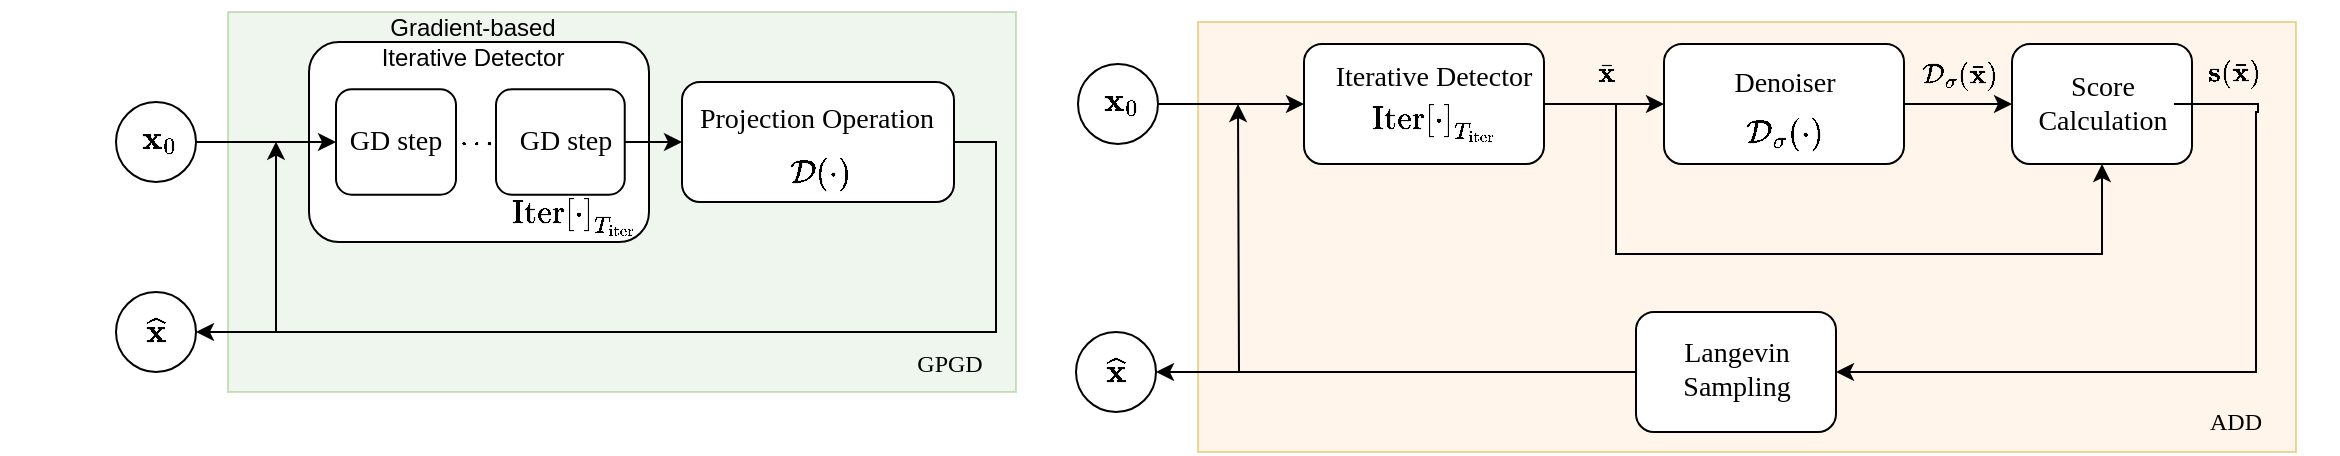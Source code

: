 <mxfile version="23.1.6" type="github">
  <diagram name="Page-1" id="dU-dnFTunSyXHDUeYEFi">
    <mxGraphModel dx="492" dy="334" grid="1" gridSize="10" guides="1" tooltips="1" connect="1" arrows="1" fold="1" page="1" pageScale="1" pageWidth="850" pageHeight="1100" math="1" shadow="0">
      <root>
        <mxCell id="0" />
        <mxCell id="1" parent="0" />
        <mxCell id="YuqXfMFWX_keywvnFie5-82" value="" style="verticalLabelPosition=bottom;verticalAlign=top;html=1;shape=mxgraph.basic.rect;fillColor2=none;strokeWidth=1;size=0;indent=5;fillColor=#ffe6cc;strokeColor=#d79b00;shadow=0;movable=1;resizable=1;rotatable=1;deletable=1;editable=1;locked=0;connectable=1;opacity=40;" parent="1" vertex="1">
          <mxGeometry x="591" y="115" width="549" height="215" as="geometry" />
        </mxCell>
        <mxCell id="YuqXfMFWX_keywvnFie5-27" value="" style="group" parent="1" vertex="1" connectable="0">
          <mxGeometry x="824" y="121" width="120" height="65" as="geometry" />
        </mxCell>
        <mxCell id="YuqXfMFWX_keywvnFie5-29" value="" style="rounded=1;whiteSpace=wrap;html=1;" parent="YuqXfMFWX_keywvnFie5-27" vertex="1">
          <mxGeometry y="5" width="120" height="60" as="geometry" />
        </mxCell>
        <mxCell id="YuqXfMFWX_keywvnFie5-30" value="&lt;font style=&quot;font-size: 14px;&quot; face=&quot;Times New Roman&quot;&gt;Denoiser&lt;/font&gt;" style="text;html=1;align=center;verticalAlign=middle;whiteSpace=wrap;rounded=0;" parent="YuqXfMFWX_keywvnFie5-27" vertex="1">
          <mxGeometry x="7.5" width="105" height="50" as="geometry" />
        </mxCell>
        <mxCell id="YuqXfMFWX_keywvnFie5-31" value="&lt;font style=&quot;font-size: 14px;&quot;&gt;$$\mathcal{D}_{\sigma}(\cdot)$$&lt;/font&gt;" style="text;html=1;align=center;verticalAlign=middle;whiteSpace=wrap;rounded=0;" parent="YuqXfMFWX_keywvnFie5-27" vertex="1">
          <mxGeometry x="30" y="35" width="60" height="30" as="geometry" />
        </mxCell>
        <mxCell id="YuqXfMFWX_keywvnFie5-32" value="" style="group" parent="1" vertex="1" connectable="0">
          <mxGeometry x="644" y="123" width="130" height="66" as="geometry" />
        </mxCell>
        <mxCell id="YuqXfMFWX_keywvnFie5-33" value="" style="rounded=1;whiteSpace=wrap;html=1;" parent="YuqXfMFWX_keywvnFie5-32" vertex="1">
          <mxGeometry y="3" width="120" height="60" as="geometry" />
        </mxCell>
        <mxCell id="YuqXfMFWX_keywvnFie5-34" value="&lt;font style=&quot;font-size: 14px;&quot; face=&quot;Times New Roman&quot;&gt;Iterative Detector&lt;/font&gt;" style="text;html=1;align=center;verticalAlign=middle;whiteSpace=wrap;rounded=0;" parent="YuqXfMFWX_keywvnFie5-32" vertex="1">
          <mxGeometry x="8" y="-5" width="114" height="50" as="geometry" />
        </mxCell>
        <mxCell id="YuqXfMFWX_keywvnFie5-35" value="&lt;font style=&quot;font-size: 14px;&quot;&gt;$$\mathrm{Iter}\left[ \cdot \right]_{T_\mathrm{iter}}$$&lt;/font&gt;" style="text;html=1;align=center;verticalAlign=middle;whiteSpace=wrap;rounded=0;" parent="YuqXfMFWX_keywvnFie5-32" vertex="1">
          <mxGeometry x="35" y="27" width="60" height="30" as="geometry" />
        </mxCell>
        <mxCell id="YuqXfMFWX_keywvnFie5-36" style="edgeStyle=orthogonalEdgeStyle;rounded=0;orthogonalLoop=1;jettySize=auto;html=1;exitX=1;exitY=0.5;exitDx=0;exitDy=0;entryX=0;entryY=0.5;entryDx=0;entryDy=0;" parent="1" source="YuqXfMFWX_keywvnFie5-33" target="YuqXfMFWX_keywvnFie5-29" edge="1">
          <mxGeometry relative="1" as="geometry" />
        </mxCell>
        <mxCell id="YuqXfMFWX_keywvnFie5-37" value="" style="group" parent="1" vertex="1" connectable="0">
          <mxGeometry x="521" y="136" width="60" height="40" as="geometry" />
        </mxCell>
        <mxCell id="YuqXfMFWX_keywvnFie5-38" value="" style="ellipse;whiteSpace=wrap;html=1;aspect=fixed;" parent="YuqXfMFWX_keywvnFie5-37" vertex="1">
          <mxGeometry x="10" width="40" height="40" as="geometry" />
        </mxCell>
        <mxCell id="YuqXfMFWX_keywvnFie5-39" value="&lt;font style=&quot;font-size: 14px;&quot;&gt;$$\mathbf{x}_0$$&lt;/font&gt;" style="text;html=1;align=center;verticalAlign=middle;whiteSpace=wrap;rounded=0;" parent="YuqXfMFWX_keywvnFie5-37" vertex="1">
          <mxGeometry x="2" y="3" width="60" height="30" as="geometry" />
        </mxCell>
        <mxCell id="YuqXfMFWX_keywvnFie5-40" style="edgeStyle=orthogonalEdgeStyle;rounded=0;orthogonalLoop=1;jettySize=auto;html=1;exitX=1;exitY=0.5;exitDx=0;exitDy=0;entryX=0;entryY=0.5;entryDx=0;entryDy=0;" parent="1" source="YuqXfMFWX_keywvnFie5-38" target="YuqXfMFWX_keywvnFie5-33" edge="1">
          <mxGeometry relative="1" as="geometry" />
        </mxCell>
        <mxCell id="YuqXfMFWX_keywvnFie5-41" value="" style="group" parent="1" vertex="1" connectable="0">
          <mxGeometry x="520" y="269" width="60" height="40" as="geometry" />
        </mxCell>
        <mxCell id="YuqXfMFWX_keywvnFie5-42" style="edgeStyle=orthogonalEdgeStyle;rounded=0;orthogonalLoop=1;jettySize=auto;html=1;exitX=1;exitY=0.5;exitDx=0;exitDy=0;endArrow=none;endFill=0;startArrow=classic;startFill=1;" parent="YuqXfMFWX_keywvnFie5-41" source="YuqXfMFWX_keywvnFie5-43" edge="1">
          <mxGeometry relative="1" as="geometry">
            <mxPoint x="110" y="21" as="targetPoint" />
          </mxGeometry>
        </mxCell>
        <mxCell id="YuqXfMFWX_keywvnFie5-43" value="" style="ellipse;whiteSpace=wrap;html=1;aspect=fixed;" parent="YuqXfMFWX_keywvnFie5-41" vertex="1">
          <mxGeometry x="10" y="1" width="40" height="40" as="geometry" />
        </mxCell>
        <mxCell id="YuqXfMFWX_keywvnFie5-44" value="&lt;font style=&quot;font-size: 14px;&quot;&gt;$$\widehat{\mathbf{x}}$$&lt;/font&gt;" style="text;html=1;align=center;verticalAlign=middle;whiteSpace=wrap;rounded=0;" parent="YuqXfMFWX_keywvnFie5-41" vertex="1">
          <mxGeometry y="5" width="60" height="30" as="geometry" />
        </mxCell>
        <mxCell id="YuqXfMFWX_keywvnFie5-45" value="" style="group" parent="1" vertex="1" connectable="0">
          <mxGeometry x="998" y="121" width="150" height="65" as="geometry" />
        </mxCell>
        <mxCell id="YuqXfMFWX_keywvnFie5-47" value="" style="rounded=1;whiteSpace=wrap;html=1;" parent="YuqXfMFWX_keywvnFie5-45" vertex="1">
          <mxGeometry y="5" width="90" height="60" as="geometry" />
        </mxCell>
        <mxCell id="YuqXfMFWX_keywvnFie5-54" style="edgeStyle=orthogonalEdgeStyle;rounded=0;orthogonalLoop=1;jettySize=auto;html=1;exitX=0.5;exitY=1;exitDx=0;exitDy=0;startArrow=classic;startFill=1;endArrow=none;endFill=0;" parent="YuqXfMFWX_keywvnFie5-45" source="YuqXfMFWX_keywvnFie5-47" edge="1">
          <mxGeometry relative="1" as="geometry">
            <mxPoint x="-198" y="39" as="targetPoint" />
            <mxPoint x="50" y="90" as="sourcePoint" />
            <Array as="points">
              <mxPoint x="45" y="110" />
              <mxPoint x="-198" y="110" />
              <mxPoint x="-198" y="35" />
            </Array>
          </mxGeometry>
        </mxCell>
        <mxCell id="YuqXfMFWX_keywvnFie5-48" value="&lt;font style=&quot;font-size: 14px;&quot; face=&quot;Times New Roman&quot;&gt;Score Calculation&lt;/font&gt;" style="text;html=1;align=center;verticalAlign=middle;whiteSpace=wrap;rounded=0;" parent="YuqXfMFWX_keywvnFie5-45" vertex="1">
          <mxGeometry x="8.75" y="10" width="72.5" height="50" as="geometry" />
        </mxCell>
        <mxCell id="YuqXfMFWX_keywvnFie5-51" style="edgeStyle=orthogonalEdgeStyle;rounded=0;orthogonalLoop=1;jettySize=auto;html=1;exitX=1;exitY=0.5;exitDx=0;exitDy=0;entryX=0;entryY=0.5;entryDx=0;entryDy=0;" parent="1" source="YuqXfMFWX_keywvnFie5-29" target="YuqXfMFWX_keywvnFie5-47" edge="1">
          <mxGeometry relative="1" as="geometry" />
        </mxCell>
        <mxCell id="YuqXfMFWX_keywvnFie5-56" value="$$\bar{\mathbf{x}}$$" style="text;html=1;align=center;verticalAlign=middle;whiteSpace=wrap;rounded=0;" parent="1" vertex="1">
          <mxGeometry x="765" y="126" width="60" height="30" as="geometry" />
        </mxCell>
        <mxCell id="YuqXfMFWX_keywvnFie5-57" value="$$\mathcal{D}_{\sigma}(\bar{\mathbf{x}})$$" style="text;html=1;align=center;verticalAlign=middle;whiteSpace=wrap;rounded=0;" parent="1" vertex="1">
          <mxGeometry x="942" y="127" width="60" height="30" as="geometry" />
        </mxCell>
        <mxCell id="YuqXfMFWX_keywvnFie5-62" style="edgeStyle=orthogonalEdgeStyle;rounded=0;orthogonalLoop=1;jettySize=auto;html=1;exitX=0;exitY=0.5;exitDx=0;exitDy=0;" parent="1" source="YuqXfMFWX_keywvnFie5-59" edge="1">
          <mxGeometry relative="1" as="geometry">
            <mxPoint x="611" y="156" as="targetPoint" />
            <mxPoint x="810" y="295" as="sourcePoint" />
          </mxGeometry>
        </mxCell>
        <mxCell id="YuqXfMFWX_keywvnFie5-59" value="" style="rounded=1;whiteSpace=wrap;html=1;" parent="1" vertex="1">
          <mxGeometry x="810" y="260" width="100" height="60" as="geometry" />
        </mxCell>
        <mxCell id="YuqXfMFWX_keywvnFie5-61" value="&lt;font style=&quot;font-size: 14px;&quot; face=&quot;Times New Roman&quot;&gt;Langevin Sampling&lt;/font&gt;" style="text;html=1;align=center;verticalAlign=middle;whiteSpace=wrap;rounded=0;" parent="1" vertex="1">
          <mxGeometry x="823.75" y="264" width="72.5" height="50" as="geometry" />
        </mxCell>
        <mxCell id="YuqXfMFWX_keywvnFie5-55" style="edgeStyle=orthogonalEdgeStyle;rounded=0;orthogonalLoop=1;jettySize=auto;html=1;exitX=0;exitY=1;exitDx=0;exitDy=0;entryX=1;entryY=0.5;entryDx=0;entryDy=0;" parent="1" source="YuqXfMFWX_keywvnFie5-58" target="YuqXfMFWX_keywvnFie5-59" edge="1">
          <mxGeometry relative="1" as="geometry">
            <mxPoint x="911" y="287" as="targetPoint" />
            <mxPoint x="1150" y="153" as="sourcePoint" />
            <Array as="points">
              <mxPoint x="1121" y="156" />
              <mxPoint x="1121" y="160" />
              <mxPoint x="1120" y="160" />
              <mxPoint x="1120" y="290" />
            </Array>
          </mxGeometry>
        </mxCell>
        <mxCell id="YuqXfMFWX_keywvnFie5-64" value="ADD" style="text;html=1;align=center;verticalAlign=middle;whiteSpace=wrap;rounded=0;fontFamily=Times New Roman;" parent="1" vertex="1">
          <mxGeometry x="1080" y="300" width="60" height="30" as="geometry" />
        </mxCell>
        <mxCell id="YuqXfMFWX_keywvnFie5-68" value="" style="verticalLabelPosition=bottom;verticalAlign=top;html=1;shape=mxgraph.basic.rect;fillColor2=none;strokeWidth=1;size=0;indent=5;fillColor=#d5e8d4;strokeColor=#82b366;shadow=0;movable=1;resizable=1;rotatable=1;deletable=1;editable=1;locked=0;connectable=1;opacity=40;" parent="1" vertex="1">
          <mxGeometry x="106" y="110" width="394" height="190" as="geometry" />
        </mxCell>
        <mxCell id="YuqXfMFWX_keywvnFie5-22" style="edgeStyle=orthogonalEdgeStyle;rounded=0;orthogonalLoop=1;jettySize=auto;html=1;exitX=1;exitY=0.5;exitDx=0;exitDy=0;" parent="1" source="YuqXfMFWX_keywvnFie5-11" edge="1">
          <mxGeometry relative="1" as="geometry">
            <mxPoint x="130" y="174.857" as="targetPoint" />
            <Array as="points">
              <mxPoint x="490" y="175" />
              <mxPoint x="490" y="270" />
              <mxPoint x="130" y="270" />
            </Array>
          </mxGeometry>
        </mxCell>
        <mxCell id="YuqXfMFWX_keywvnFie5-11" value="" style="rounded=1;whiteSpace=wrap;html=1;" parent="1" vertex="1">
          <mxGeometry x="333" y="145" width="136" height="60" as="geometry" />
        </mxCell>
        <mxCell id="YuqXfMFWX_keywvnFie5-12" value="&lt;font style=&quot;font-size: 14px;&quot; face=&quot;Times New Roman&quot;&gt;Projection Operation&lt;/font&gt;" style="text;html=1;align=center;verticalAlign=middle;whiteSpace=wrap;rounded=0;" parent="1" vertex="1">
          <mxGeometry x="335.5" y="139" width="128.5" height="50" as="geometry" />
        </mxCell>
        <mxCell id="YuqXfMFWX_keywvnFie5-13" value="&lt;font style=&quot;font-size: 14px;&quot;&gt;$$\mathcal{D}(\cdot)$$&lt;/font&gt;" style="text;html=1;align=center;verticalAlign=middle;whiteSpace=wrap;rounded=0;" parent="1" vertex="1">
          <mxGeometry x="372" y="176" width="60" height="30" as="geometry" />
        </mxCell>
        <mxCell id="YuqXfMFWX_keywvnFie5-63" value="GPGD" style="text;html=1;align=center;verticalAlign=middle;whiteSpace=wrap;rounded=0;fontFamily=Times New Roman;" parent="1" vertex="1">
          <mxGeometry x="437" y="271" width="60" height="30" as="geometry" />
        </mxCell>
        <mxCell id="YuqXfMFWX_keywvnFie5-15" value="" style="group" parent="1" vertex="1" connectable="0">
          <mxGeometry x="160" y="146" width="170" height="79.002" as="geometry" />
        </mxCell>
        <mxCell id="6JbTAT6tYhopITQtJNcX-4" value="" style="group" vertex="1" connectable="0" parent="YuqXfMFWX_keywvnFie5-15">
          <mxGeometry x="-13.5" y="-11" width="183.5" height="90.002" as="geometry" />
        </mxCell>
        <mxCell id="6JbTAT6tYhopITQtJNcX-5" value="" style="rounded=1;whiteSpace=wrap;html=1;" vertex="1" parent="6JbTAT6tYhopITQtJNcX-4">
          <mxGeometry y="-10" width="170" height="100" as="geometry" />
        </mxCell>
        <mxCell id="YuqXfMFWX_keywvnFie5-10" value="&lt;font style=&quot;font-size: 14px;&quot;&gt;$$\mathrm{Iter}\left[ \cdot \right]_{T_\mathrm{iter}}$$&lt;/font&gt;" style="text;html=1;align=center;verticalAlign=middle;whiteSpace=wrap;rounded=0;" parent="6JbTAT6tYhopITQtJNcX-4" vertex="1">
          <mxGeometry x="117.5" y="63.639" width="30" height="26.364" as="geometry" />
        </mxCell>
        <mxCell id="YuqXfMFWX_keywvnFie5-1" value="" style="rounded=1;whiteSpace=wrap;html=1;" parent="YuqXfMFWX_keywvnFie5-15" vertex="1">
          <mxGeometry y="2.636" width="60" height="52.727" as="geometry" />
        </mxCell>
        <mxCell id="6JbTAT6tYhopITQtJNcX-10" value="&lt;font face=&quot;Times New Roman&quot;&gt;&lt;span style=&quot;font-size: 14px;&quot;&gt;GD step&lt;/span&gt;&lt;/font&gt;" style="text;html=1;align=center;verticalAlign=middle;whiteSpace=wrap;rounded=0;" vertex="1" parent="YuqXfMFWX_keywvnFie5-15">
          <mxGeometry x="-15.996" y="8.03" width="92.046" height="40.97" as="geometry" />
        </mxCell>
        <mxCell id="YuqXfMFWX_keywvnFie5-20" value="" style="group" parent="1" vertex="1" connectable="0">
          <mxGeometry x="40" y="155" width="60" height="40" as="geometry" />
        </mxCell>
        <mxCell id="YuqXfMFWX_keywvnFie5-18" value="" style="ellipse;whiteSpace=wrap;html=1;aspect=fixed;" parent="YuqXfMFWX_keywvnFie5-20" vertex="1">
          <mxGeometry x="10" width="40" height="40" as="geometry" />
        </mxCell>
        <mxCell id="YuqXfMFWX_keywvnFie5-19" value="&lt;font style=&quot;font-size: 14px;&quot;&gt;$$\mathbf{x}_0$$&lt;/font&gt;" style="text;html=1;align=center;verticalAlign=middle;whiteSpace=wrap;rounded=0;" parent="YuqXfMFWX_keywvnFie5-20" vertex="1">
          <mxGeometry x="2" y="3" width="60" height="30" as="geometry" />
        </mxCell>
        <mxCell id="YuqXfMFWX_keywvnFie5-21" style="edgeStyle=orthogonalEdgeStyle;rounded=0;orthogonalLoop=1;jettySize=auto;html=1;exitX=1;exitY=0.5;exitDx=0;exitDy=0;entryX=0;entryY=0.5;entryDx=0;entryDy=0;" parent="1" source="YuqXfMFWX_keywvnFie5-18" target="YuqXfMFWX_keywvnFie5-1" edge="1">
          <mxGeometry relative="1" as="geometry" />
        </mxCell>
        <mxCell id="YuqXfMFWX_keywvnFie5-23" value="" style="group" parent="1" vertex="1" connectable="0">
          <mxGeometry x="40" y="249" width="60" height="40" as="geometry" />
        </mxCell>
        <mxCell id="YuqXfMFWX_keywvnFie5-26" style="edgeStyle=orthogonalEdgeStyle;rounded=0;orthogonalLoop=1;jettySize=auto;html=1;exitX=1;exitY=0.5;exitDx=0;exitDy=0;endArrow=none;endFill=0;startArrow=classic;startFill=1;" parent="YuqXfMFWX_keywvnFie5-23" source="YuqXfMFWX_keywvnFie5-24" edge="1">
          <mxGeometry relative="1" as="geometry">
            <mxPoint x="110" y="21" as="targetPoint" />
          </mxGeometry>
        </mxCell>
        <mxCell id="YuqXfMFWX_keywvnFie5-24" value="" style="ellipse;whiteSpace=wrap;html=1;aspect=fixed;" parent="YuqXfMFWX_keywvnFie5-23" vertex="1">
          <mxGeometry x="10" y="1" width="40" height="40" as="geometry" />
        </mxCell>
        <mxCell id="YuqXfMFWX_keywvnFie5-25" value="&lt;font style=&quot;font-size: 14px;&quot;&gt;$$\widehat{\mathbf{x}}$$&lt;/font&gt;" style="text;html=1;align=center;verticalAlign=middle;whiteSpace=wrap;rounded=0;" parent="YuqXfMFWX_keywvnFie5-23" vertex="1">
          <mxGeometry y="5" width="60" height="30" as="geometry" />
        </mxCell>
        <mxCell id="YuqXfMFWX_keywvnFie5-58" value="$$\mathbf{s}(\bar{\mathbf{x}})$$" style="text;html=1;align=center;verticalAlign=middle;whiteSpace=wrap;rounded=0;" parent="1" vertex="1">
          <mxGeometry x="1079" y="126" width="60" height="30" as="geometry" />
        </mxCell>
        <mxCell id="6JbTAT6tYhopITQtJNcX-1" value="" style="group" vertex="1" connectable="0" parent="1">
          <mxGeometry x="240" y="146" width="80" height="58" as="geometry" />
        </mxCell>
        <mxCell id="6JbTAT6tYhopITQtJNcX-2" value="" style="rounded=1;whiteSpace=wrap;html=1;" vertex="1" parent="6JbTAT6tYhopITQtJNcX-1">
          <mxGeometry y="2.636" width="64.368" height="52.727" as="geometry" />
        </mxCell>
        <mxCell id="YuqXfMFWX_keywvnFie5-7" value="&lt;font face=&quot;Times New Roman&quot;&gt;&lt;span style=&quot;font-size: 14px;&quot;&gt;GD step&lt;/span&gt;&lt;/font&gt;" style="text;html=1;align=center;verticalAlign=middle;whiteSpace=wrap;rounded=0;" parent="6JbTAT6tYhopITQtJNcX-1" vertex="1">
          <mxGeometry x="-10" y="8.51" width="90" height="40.97" as="geometry" />
        </mxCell>
        <mxCell id="6JbTAT6tYhopITQtJNcX-13" value="$$\cdots$$" style="text;html=1;align=center;verticalAlign=middle;resizable=0;points=[];autosize=1;strokeColor=none;fillColor=none;" vertex="1" parent="6JbTAT6tYhopITQtJNcX-1">
          <mxGeometry x="-50" y="14" width="80" height="30" as="geometry" />
        </mxCell>
        <mxCell id="6JbTAT6tYhopITQtJNcX-12" style="edgeStyle=orthogonalEdgeStyle;rounded=0;orthogonalLoop=1;jettySize=auto;html=1;exitX=1;exitY=0.5;exitDx=0;exitDy=0;entryX=0;entryY=0.5;entryDx=0;entryDy=0;" edge="1" parent="1" source="6JbTAT6tYhopITQtJNcX-2" target="YuqXfMFWX_keywvnFie5-11">
          <mxGeometry relative="1" as="geometry" />
        </mxCell>
        <mxCell id="6JbTAT6tYhopITQtJNcX-15" value="Gradient-based Iterative Detector" style="text;html=1;align=center;verticalAlign=middle;whiteSpace=wrap;rounded=0;" vertex="1" parent="1">
          <mxGeometry x="178" y="104.03" width="101.03" height="40.97" as="geometry" />
        </mxCell>
      </root>
    </mxGraphModel>
  </diagram>
</mxfile>
